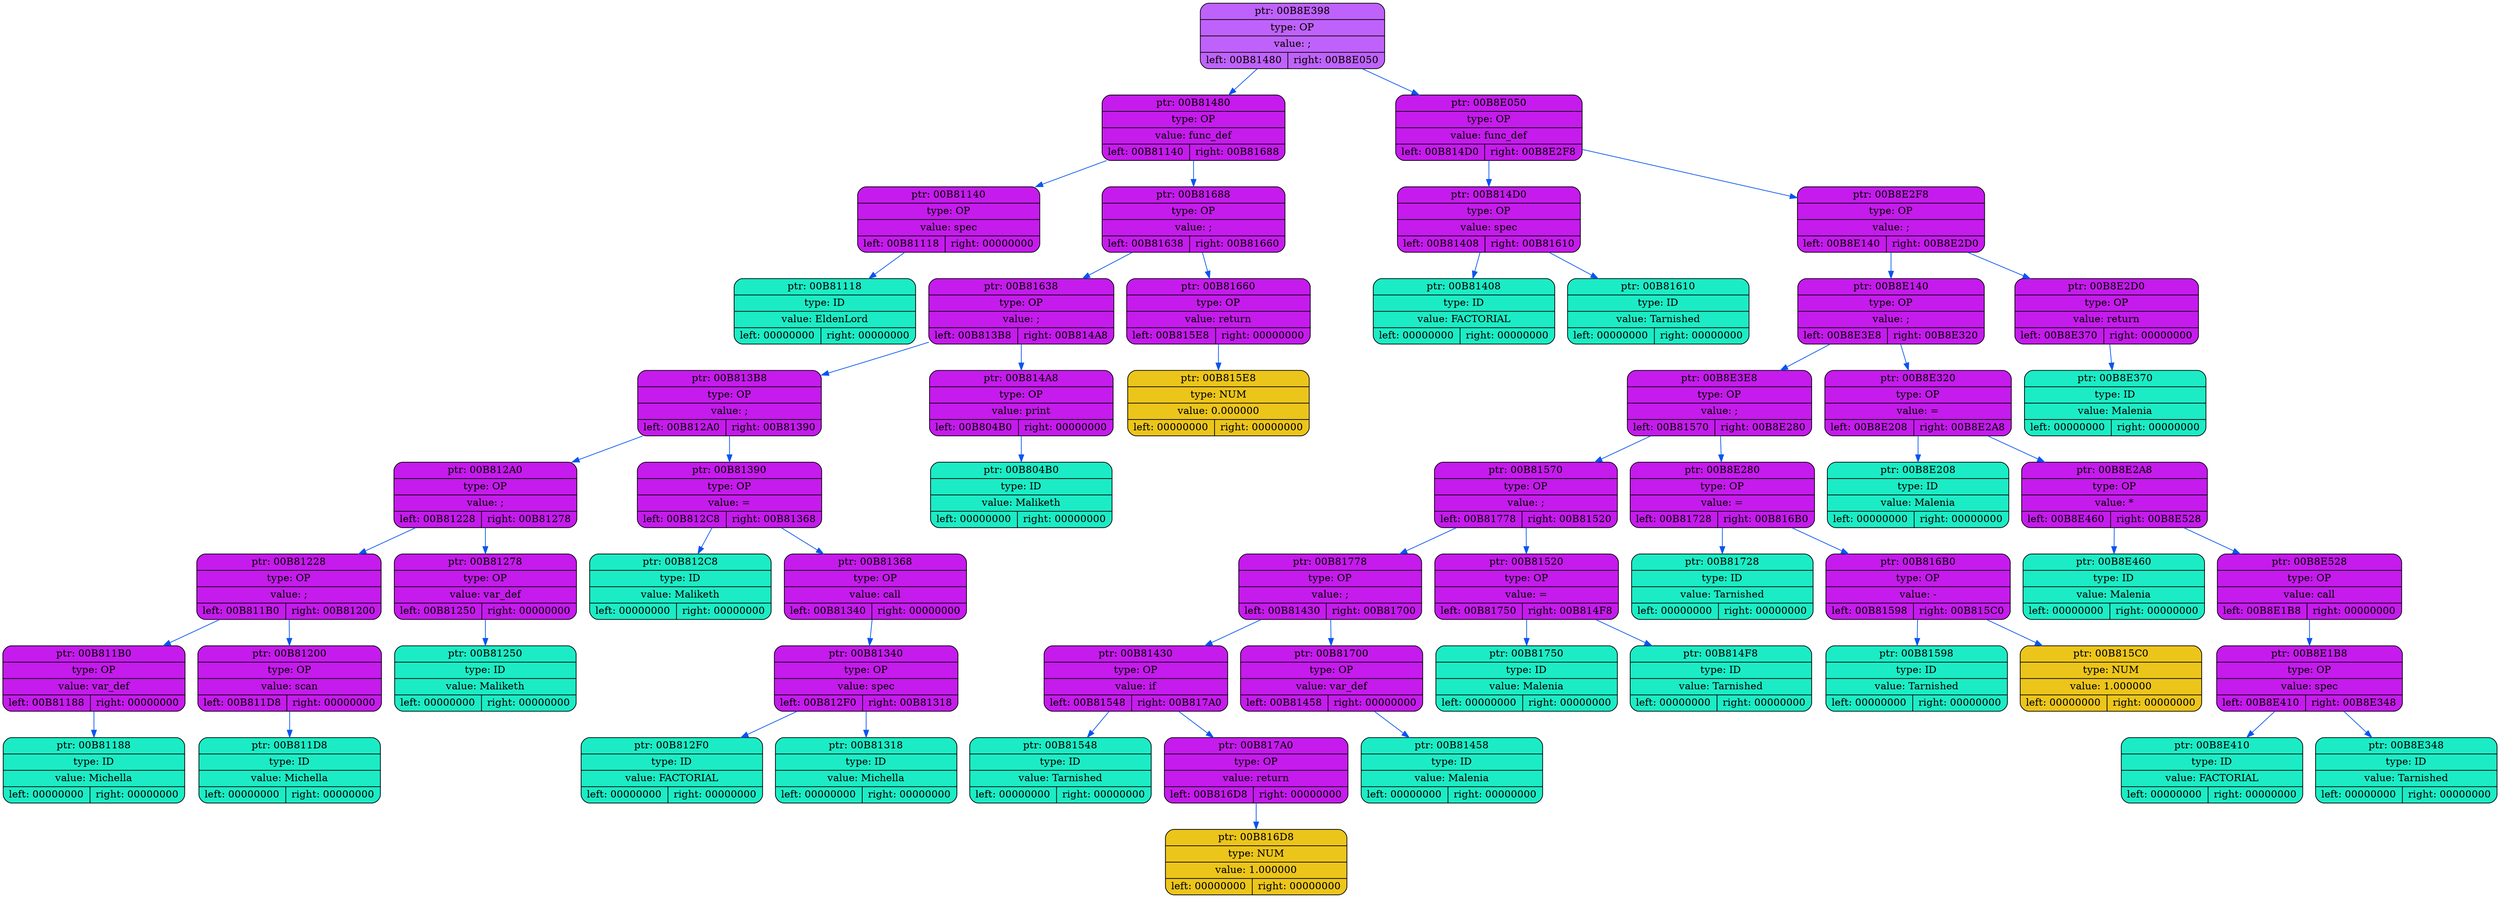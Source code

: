 digraph
{
    rankdir=TP

        node00B8E398[shape=record,style="rounded,filled",fillcolor="#BF62FC",label="{ ptr: 00B8E398 | type: OP | value: ;| { left: 00B81480 | right: 00B8E050 }}"];
    node00B8E398 -> node00B81480[color="#0855F0"]
    node00B81480[shape=record,style="rounded,filled",fillcolor="#C51BEC",label="{ ptr: 00B81480 | type: OP | value: func_def| { left: 00B81140 | right: 00B81688 }}"];
    node00B81480 -> node00B81140[color="#0855F0"]
    node00B81140[shape=record,style="rounded,filled",fillcolor="#C51BEC",label="{ ptr: 00B81140 | type: OP | value: spec| { left: 00B81118 | right: 00000000 }}"];
    node00B81140 -> node00B81118[color="#0855F0"]
    node00B81118[shape=record,style="rounded,filled",fillcolor="#1BECC5",label="{ ptr: 00B81118 | type: ID | value: EldenLord| { left: 00000000 | right: 00000000 }}"];
    node00B81480 -> node00B81688[color="#0855F0"]
    node00B81688[shape=record,style="rounded,filled",fillcolor="#C51BEC",label="{ ptr: 00B81688 | type: OP | value: ;| { left: 00B81638 | right: 00B81660 }}"];
    node00B81688 -> node00B81638[color="#0855F0"]
    node00B81638[shape=record,style="rounded,filled",fillcolor="#C51BEC",label="{ ptr: 00B81638 | type: OP | value: ;| { left: 00B813B8 | right: 00B814A8 }}"];
    node00B81638 -> node00B813B8[color="#0855F0"]
    node00B813B8[shape=record,style="rounded,filled",fillcolor="#C51BEC",label="{ ptr: 00B813B8 | type: OP | value: ;| { left: 00B812A0 | right: 00B81390 }}"];
    node00B813B8 -> node00B812A0[color="#0855F0"]
    node00B812A0[shape=record,style="rounded,filled",fillcolor="#C51BEC",label="{ ptr: 00B812A0 | type: OP | value: ;| { left: 00B81228 | right: 00B81278 }}"];
    node00B812A0 -> node00B81228[color="#0855F0"]
    node00B81228[shape=record,style="rounded,filled",fillcolor="#C51BEC",label="{ ptr: 00B81228 | type: OP | value: ;| { left: 00B811B0 | right: 00B81200 }}"];
    node00B81228 -> node00B811B0[color="#0855F0"]
    node00B811B0[shape=record,style="rounded,filled",fillcolor="#C51BEC",label="{ ptr: 00B811B0 | type: OP | value: var_def| { left: 00B81188 | right: 00000000 }}"];
    node00B811B0 -> node00B81188[color="#0855F0"]
    node00B81188[shape=record,style="rounded,filled",fillcolor="#1BECC5",label="{ ptr: 00B81188 | type: ID | value: Michella| { left: 00000000 | right: 00000000 }}"];
    node00B81228 -> node00B81200[color="#0855F0"]
    node00B81200[shape=record,style="rounded,filled",fillcolor="#C51BEC",label="{ ptr: 00B81200 | type: OP | value: scan| { left: 00B811D8 | right: 00000000 }}"];
    node00B81200 -> node00B811D8[color="#0855F0"]
    node00B811D8[shape=record,style="rounded,filled",fillcolor="#1BECC5",label="{ ptr: 00B811D8 | type: ID | value: Michella| { left: 00000000 | right: 00000000 }}"];
    node00B812A0 -> node00B81278[color="#0855F0"]
    node00B81278[shape=record,style="rounded,filled",fillcolor="#C51BEC",label="{ ptr: 00B81278 | type: OP | value: var_def| { left: 00B81250 | right: 00000000 }}"];
    node00B81278 -> node00B81250[color="#0855F0"]
    node00B81250[shape=record,style="rounded,filled",fillcolor="#1BECC5",label="{ ptr: 00B81250 | type: ID | value: Maliketh| { left: 00000000 | right: 00000000 }}"];
    node00B813B8 -> node00B81390[color="#0855F0"]
    node00B81390[shape=record,style="rounded,filled",fillcolor="#C51BEC",label="{ ptr: 00B81390 | type: OP | value: =| { left: 00B812C8 | right: 00B81368 }}"];
    node00B81390 -> node00B812C8[color="#0855F0"]
    node00B812C8[shape=record,style="rounded,filled",fillcolor="#1BECC5",label="{ ptr: 00B812C8 | type: ID | value: Maliketh| { left: 00000000 | right: 00000000 }}"];
    node00B81390 -> node00B81368[color="#0855F0"]
    node00B81368[shape=record,style="rounded,filled",fillcolor="#C51BEC",label="{ ptr: 00B81368 | type: OP | value: call| { left: 00B81340 | right: 00000000 }}"];
    node00B81368 -> node00B81340[color="#0855F0"]
    node00B81340[shape=record,style="rounded,filled",fillcolor="#C51BEC",label="{ ptr: 00B81340 | type: OP | value: spec| { left: 00B812F0 | right: 00B81318 }}"];
    node00B81340 -> node00B812F0[color="#0855F0"]
    node00B812F0[shape=record,style="rounded,filled",fillcolor="#1BECC5",label="{ ptr: 00B812F0 | type: ID | value: FACTORIAL| { left: 00000000 | right: 00000000 }}"];
    node00B81340 -> node00B81318[color="#0855F0"]
    node00B81318[shape=record,style="rounded,filled",fillcolor="#1BECC5",label="{ ptr: 00B81318 | type: ID | value: Michella| { left: 00000000 | right: 00000000 }}"];
    node00B81638 -> node00B814A8[color="#0855F0"]
    node00B814A8[shape=record,style="rounded,filled",fillcolor="#C51BEC",label="{ ptr: 00B814A8 | type: OP | value: print| { left: 00B804B0 | right: 00000000 }}"];
    node00B814A8 -> node00B804B0[color="#0855F0"]
    node00B804B0[shape=record,style="rounded,filled",fillcolor="#1BECC5",label="{ ptr: 00B804B0 | type: ID | value: Maliketh| { left: 00000000 | right: 00000000 }}"];
    node00B81688 -> node00B81660[color="#0855F0"]
    node00B81660[shape=record,style="rounded,filled",fillcolor="#C51BEC",label="{ ptr: 00B81660 | type: OP | value: return| { left: 00B815E8 | right: 00000000 }}"];
    node00B81660 -> node00B815E8[color="#0855F0"]
    node00B815E8[shape=record,style="rounded,filled",fillcolor="#ECC51B",label="{ ptr: 00B815E8 | type: NUM | value: 0.000000| { left: 00000000 | right: 00000000 }}"];
    node00B8E398 -> node00B8E050[color="#0855F0"]
    node00B8E050[shape=record,style="rounded,filled",fillcolor="#C51BEC",label="{ ptr: 00B8E050 | type: OP | value: func_def| { left: 00B814D0 | right: 00B8E2F8 }}"];
    node00B8E050 -> node00B814D0[color="#0855F0"]
    node00B814D0[shape=record,style="rounded,filled",fillcolor="#C51BEC",label="{ ptr: 00B814D0 | type: OP | value: spec| { left: 00B81408 | right: 00B81610 }}"];
    node00B814D0 -> node00B81408[color="#0855F0"]
    node00B81408[shape=record,style="rounded,filled",fillcolor="#1BECC5",label="{ ptr: 00B81408 | type: ID | value: FACTORIAL| { left: 00000000 | right: 00000000 }}"];
    node00B814D0 -> node00B81610[color="#0855F0"]
    node00B81610[shape=record,style="rounded,filled",fillcolor="#1BECC5",label="{ ptr: 00B81610 | type: ID | value: Tarnished| { left: 00000000 | right: 00000000 }}"];
    node00B8E050 -> node00B8E2F8[color="#0855F0"]
    node00B8E2F8[shape=record,style="rounded,filled",fillcolor="#C51BEC",label="{ ptr: 00B8E2F8 | type: OP | value: ;| { left: 00B8E140 | right: 00B8E2D0 }}"];
    node00B8E2F8 -> node00B8E140[color="#0855F0"]
    node00B8E140[shape=record,style="rounded,filled",fillcolor="#C51BEC",label="{ ptr: 00B8E140 | type: OP | value: ;| { left: 00B8E3E8 | right: 00B8E320 }}"];
    node00B8E140 -> node00B8E3E8[color="#0855F0"]
    node00B8E3E8[shape=record,style="rounded,filled",fillcolor="#C51BEC",label="{ ptr: 00B8E3E8 | type: OP | value: ;| { left: 00B81570 | right: 00B8E280 }}"];
    node00B8E3E8 -> node00B81570[color="#0855F0"]
    node00B81570[shape=record,style="rounded,filled",fillcolor="#C51BEC",label="{ ptr: 00B81570 | type: OP | value: ;| { left: 00B81778 | right: 00B81520 }}"];
    node00B81570 -> node00B81778[color="#0855F0"]
    node00B81778[shape=record,style="rounded,filled",fillcolor="#C51BEC",label="{ ptr: 00B81778 | type: OP | value: ;| { left: 00B81430 | right: 00B81700 }}"];
    node00B81778 -> node00B81430[color="#0855F0"]
    node00B81430[shape=record,style="rounded,filled",fillcolor="#C51BEC",label="{ ptr: 00B81430 | type: OP | value: if| { left: 00B81548 | right: 00B817A0 }}"];
    node00B81430 -> node00B81548[color="#0855F0"]
    node00B81548[shape=record,style="rounded,filled",fillcolor="#1BECC5",label="{ ptr: 00B81548 | type: ID | value: Tarnished| { left: 00000000 | right: 00000000 }}"];
    node00B81430 -> node00B817A0[color="#0855F0"]
    node00B817A0[shape=record,style="rounded,filled",fillcolor="#C51BEC",label="{ ptr: 00B817A0 | type: OP | value: return| { left: 00B816D8 | right: 00000000 }}"];
    node00B817A0 -> node00B816D8[color="#0855F0"]
    node00B816D8[shape=record,style="rounded,filled",fillcolor="#ECC51B",label="{ ptr: 00B816D8 | type: NUM | value: 1.000000| { left: 00000000 | right: 00000000 }}"];
    node00B81778 -> node00B81700[color="#0855F0"]
    node00B81700[shape=record,style="rounded,filled",fillcolor="#C51BEC",label="{ ptr: 00B81700 | type: OP | value: var_def| { left: 00B81458 | right: 00000000 }}"];
    node00B81700 -> node00B81458[color="#0855F0"]
    node00B81458[shape=record,style="rounded,filled",fillcolor="#1BECC5",label="{ ptr: 00B81458 | type: ID | value: Malenia| { left: 00000000 | right: 00000000 }}"];
    node00B81570 -> node00B81520[color="#0855F0"]
    node00B81520[shape=record,style="rounded,filled",fillcolor="#C51BEC",label="{ ptr: 00B81520 | type: OP | value: =| { left: 00B81750 | right: 00B814F8 }}"];
    node00B81520 -> node00B81750[color="#0855F0"]
    node00B81750[shape=record,style="rounded,filled",fillcolor="#1BECC5",label="{ ptr: 00B81750 | type: ID | value: Malenia| { left: 00000000 | right: 00000000 }}"];
    node00B81520 -> node00B814F8[color="#0855F0"]
    node00B814F8[shape=record,style="rounded,filled",fillcolor="#1BECC5",label="{ ptr: 00B814F8 | type: ID | value: Tarnished| { left: 00000000 | right: 00000000 }}"];
    node00B8E3E8 -> node00B8E280[color="#0855F0"]
    node00B8E280[shape=record,style="rounded,filled",fillcolor="#C51BEC",label="{ ptr: 00B8E280 | type: OP | value: =| { left: 00B81728 | right: 00B816B0 }}"];
    node00B8E280 -> node00B81728[color="#0855F0"]
    node00B81728[shape=record,style="rounded,filled",fillcolor="#1BECC5",label="{ ptr: 00B81728 | type: ID | value: Tarnished| { left: 00000000 | right: 00000000 }}"];
    node00B8E280 -> node00B816B0[color="#0855F0"]
    node00B816B0[shape=record,style="rounded,filled",fillcolor="#C51BEC",label="{ ptr: 00B816B0 | type: OP | value: -| { left: 00B81598 | right: 00B815C0 }}"];
    node00B816B0 -> node00B81598[color="#0855F0"]
    node00B81598[shape=record,style="rounded,filled",fillcolor="#1BECC5",label="{ ptr: 00B81598 | type: ID | value: Tarnished| { left: 00000000 | right: 00000000 }}"];
    node00B816B0 -> node00B815C0[color="#0855F0"]
    node00B815C0[shape=record,style="rounded,filled",fillcolor="#ECC51B",label="{ ptr: 00B815C0 | type: NUM | value: 1.000000| { left: 00000000 | right: 00000000 }}"];
    node00B8E140 -> node00B8E320[color="#0855F0"]
    node00B8E320[shape=record,style="rounded,filled",fillcolor="#C51BEC",label="{ ptr: 00B8E320 | type: OP | value: =| { left: 00B8E208 | right: 00B8E2A8 }}"];
    node00B8E320 -> node00B8E208[color="#0855F0"]
    node00B8E208[shape=record,style="rounded,filled",fillcolor="#1BECC5",label="{ ptr: 00B8E208 | type: ID | value: Malenia| { left: 00000000 | right: 00000000 }}"];
    node00B8E320 -> node00B8E2A8[color="#0855F0"]
    node00B8E2A8[shape=record,style="rounded,filled",fillcolor="#C51BEC",label="{ ptr: 00B8E2A8 | type: OP | value: *| { left: 00B8E460 | right: 00B8E528 }}"];
    node00B8E2A8 -> node00B8E460[color="#0855F0"]
    node00B8E460[shape=record,style="rounded,filled",fillcolor="#1BECC5",label="{ ptr: 00B8E460 | type: ID | value: Malenia| { left: 00000000 | right: 00000000 }}"];
    node00B8E2A8 -> node00B8E528[color="#0855F0"]
    node00B8E528[shape=record,style="rounded,filled",fillcolor="#C51BEC",label="{ ptr: 00B8E528 | type: OP | value: call| { left: 00B8E1B8 | right: 00000000 }}"];
    node00B8E528 -> node00B8E1B8[color="#0855F0"]
    node00B8E1B8[shape=record,style="rounded,filled",fillcolor="#C51BEC",label="{ ptr: 00B8E1B8 | type: OP | value: spec| { left: 00B8E410 | right: 00B8E348 }}"];
    node00B8E1B8 -> node00B8E410[color="#0855F0"]
    node00B8E410[shape=record,style="rounded,filled",fillcolor="#1BECC5",label="{ ptr: 00B8E410 | type: ID | value: FACTORIAL| { left: 00000000 | right: 00000000 }}"];
    node00B8E1B8 -> node00B8E348[color="#0855F0"]
    node00B8E348[shape=record,style="rounded,filled",fillcolor="#1BECC5",label="{ ptr: 00B8E348 | type: ID | value: Tarnished| { left: 00000000 | right: 00000000 }}"];
    node00B8E2F8 -> node00B8E2D0[color="#0855F0"]
    node00B8E2D0[shape=record,style="rounded,filled",fillcolor="#C51BEC",label="{ ptr: 00B8E2D0 | type: OP | value: return| { left: 00B8E370 | right: 00000000 }}"];
    node00B8E2D0 -> node00B8E370[color="#0855F0"]
    node00B8E370[shape=record,style="rounded,filled",fillcolor="#1BECC5",label="{ ptr: 00B8E370 | type: ID | value: Malenia| { left: 00000000 | right: 00000000 }}"];
}